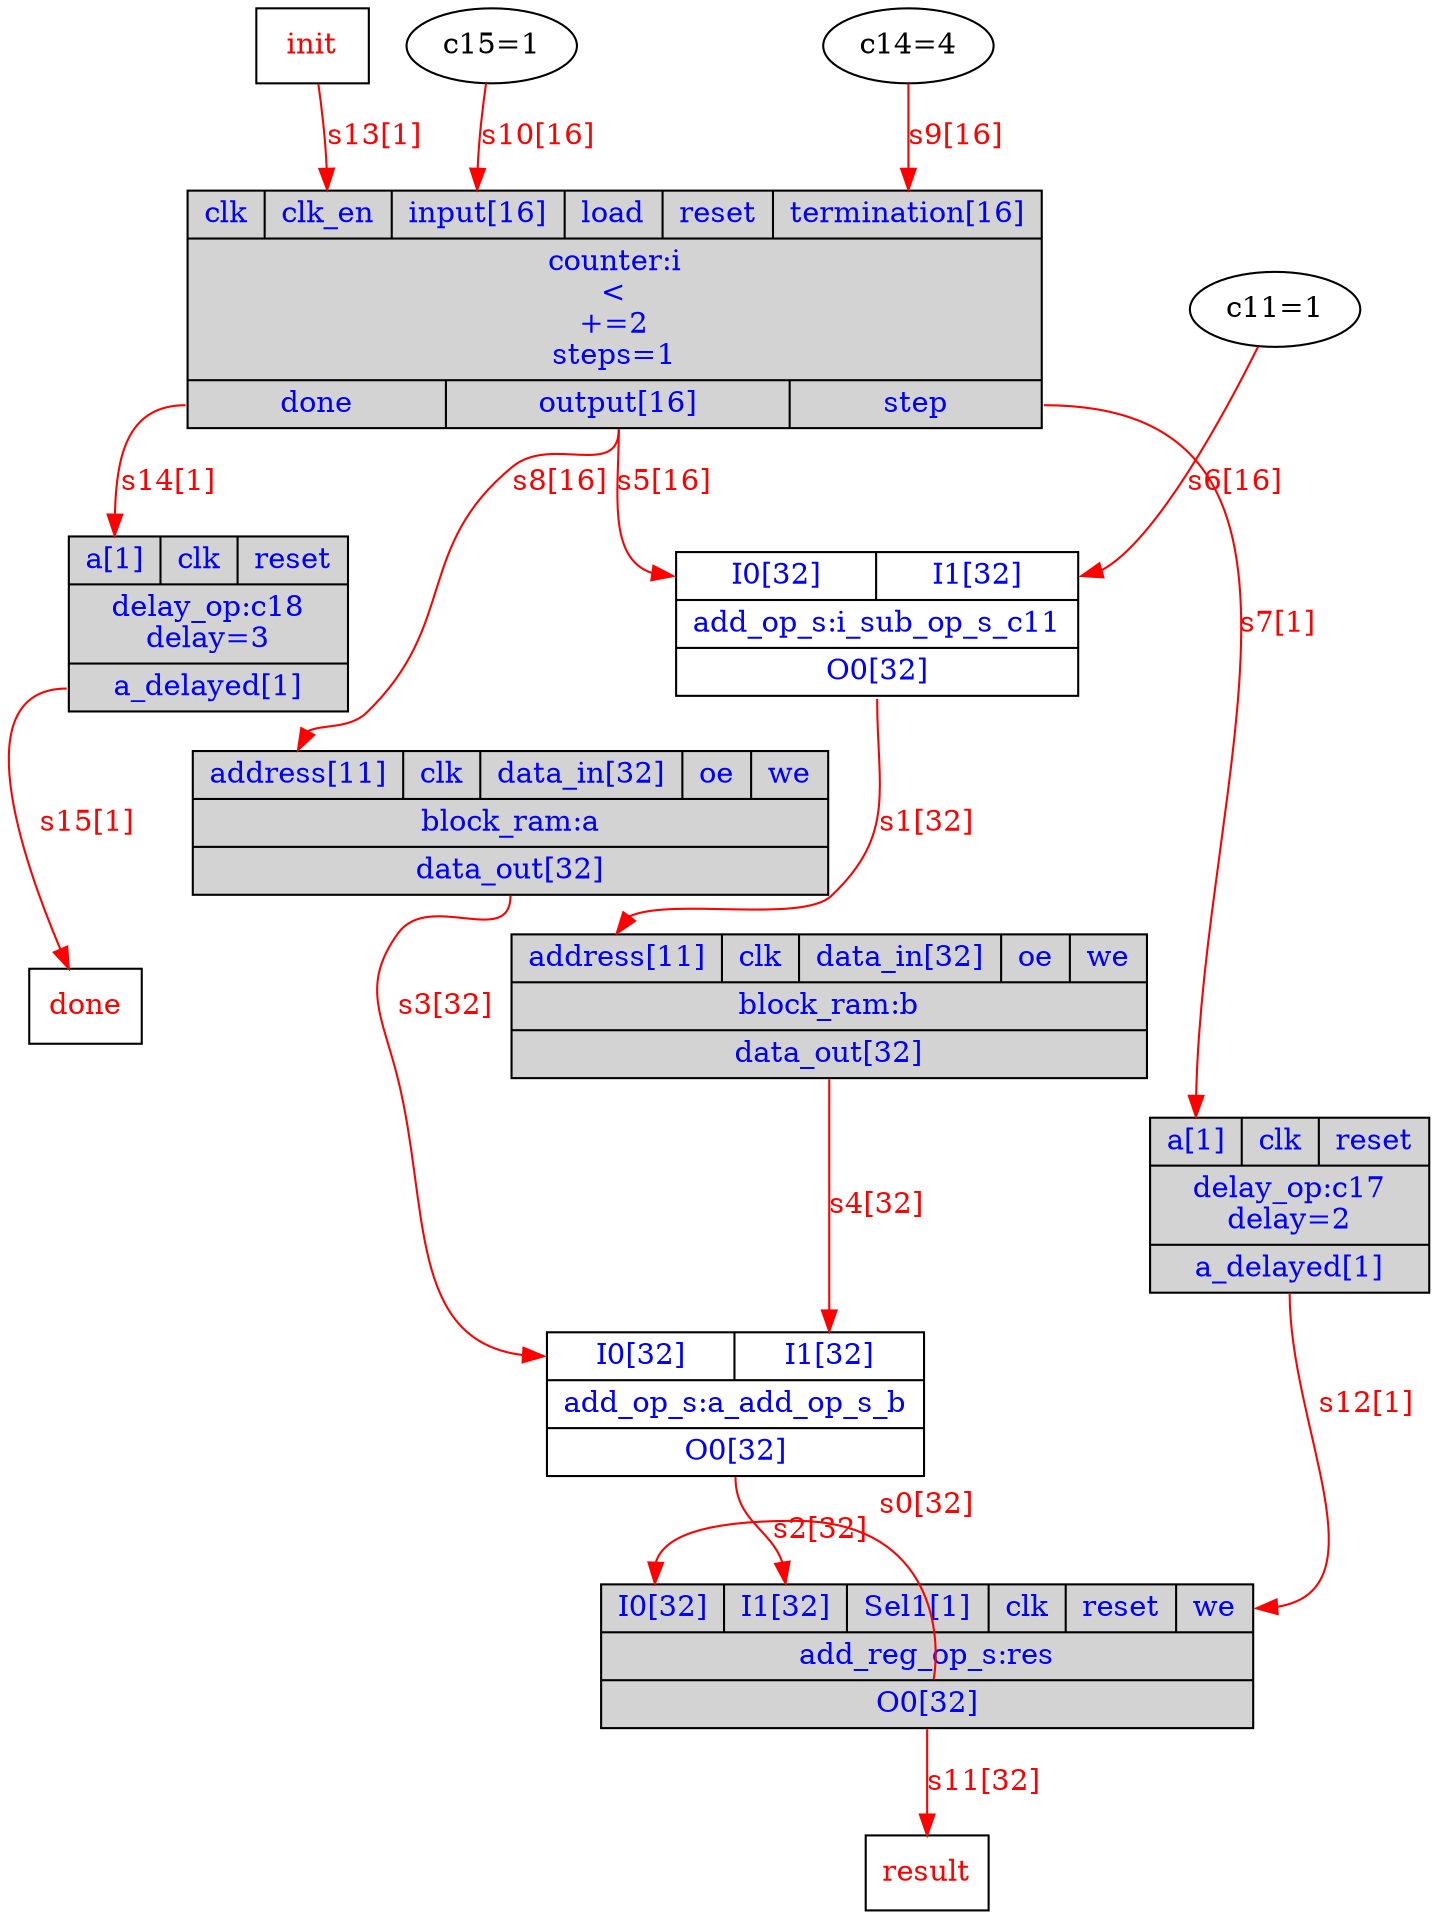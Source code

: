 digraph diagram {
// Components (Nodes) 
"i" [shape=record, fontcolor=blue, style="filled", fillcolor="lightgray", label="{{<clk>clk|<clk_en>clk_en|<input>input[16]|<load>load|<reset>reset|<termination>termination[16]}|counter:i\n\<\n+=2\nsteps=1|{<done>done|<output>output[16]|<step>step}}"]; 
"res" [shape=record, fontcolor=blue, style="filled", fillcolor="lightgray", label="{{<I0>I0[32]|<I1>I1[32]|<Sel1>Sel1[1]|<clk>clk|<reset>reset|<we>we}|add_reg_op_s:res|{<O0>O0[32]}}"]; 
"a_add_op_s_b" [shape=record, fontcolor=blue, label="{{<I0>I0[32]|<I1>I1[32]}|add_op_s:a_add_op_s_b|{<O0>O0[32]}}"]; 
"a" [shape=record, fontcolor=blue, style="filled", fillcolor="lightgray", label="{{<address>address[11]|<clk>clk|<data_in>data_in[32]|<oe>oe|<we>we}|block_ram:a|{<data_out>data_out[32]}}"]; 
"b" [shape=record, fontcolor=blue, style="filled", fillcolor="lightgray", label="{{<address>address[11]|<clk>clk|<data_in>data_in[32]|<oe>oe|<we>we}|block_ram:b|{<data_out>data_out[32]}}"]; 
"i_sub_op_s_c11" [shape=record, fontcolor=blue, label="{{<I0>I0[32]|<I1>I1[32]}|add_op_s:i_sub_op_s_c11|{<O0>O0[32]}}"]; 
"c11" [fontcolor=b label="c11=1"]"init" [shape=msquare fontcolor=red label="init"]"done" [shape=msquare fontcolor=red label="done"]"c14" [fontcolor=b label="c14=4"]"c15" [fontcolor=b label="c15=1"]"result" [shape=msquare fontcolor=red label="result"]"c17" [shape=record, fontcolor=blue, style="filled", fillcolor="lightgray", label="{{<a>a[1]|<clk>clk|<reset>reset}|delay_op:c17\ndelay=2|{<a_delayed>a_delayed[1]}}"]; 
"c18" [shape=record, fontcolor=blue, style="filled", fillcolor="lightgray", label="{{<a>a[1]|<clk>clk|<reset>reset}|delay_op:c18\ndelay=3|{<a_delayed>a_delayed[1]}}"]; 
// Signals (Edges) 
"res":O0 -> "res":I0[label="s0[32]" color=red fontcolor=red]; 
"i_sub_op_s_c11":O0 -> "b":address[label="s1[32]" color=red fontcolor=red]; 
"a_add_op_s_b":O0 -> "res":I1[label="s2[32]" color=red fontcolor=red]; 
"a":data_out -> "a_add_op_s_b":I0[label="s3[32]" color=red fontcolor=red]; 
"b":data_out -> "a_add_op_s_b":I1[label="s4[32]" color=red fontcolor=red]; 
"i":output -> "i_sub_op_s_c11":I0[label="s5[16]" color=red fontcolor=red]; 
"c11":out -> "i_sub_op_s_c11":I1[label="s6[16]" color=red fontcolor=red]; 
"i":step -> "c17":a[label="s7[1]" color=red fontcolor=red]; 
"i":output -> "a":address[label="s8[16]" color=red fontcolor=red]; 
"c14":out -> "i":termination[label="s9[16]" color=red fontcolor=red]; 
"c15":out -> "i":input[label="s10[16]" color=red fontcolor=red]; 
"res":O0 -> "result":in[label="s11[32]" color=red fontcolor=red]; 
"c17":a_delayed -> "res":we[label="s12[1]" color=red fontcolor=red]; 
"init":out -> "i":clk_en[label="s13[1]" color=red fontcolor=red]; 
"i":done -> "c18":a[label="s14[1]" color=red fontcolor=red]; 
"c18":a_delayed -> "done":in[label="s15[1]" color=red fontcolor=red]; 
}
